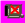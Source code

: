 <?xml version="1.0" encoding="UTF-8"?>
<dia:diagram xmlns:dia="http://www.lysator.liu.se/~alla/dia/">
  <dia:layer name="Hintergrund" visible="true">
    <dia:object type="Standard - Box" version="0" id="O0">
      <dia:attribute name="obj_pos">
        <dia:point val="2.171,0.699"/>
      </dia:attribute>
      <dia:attribute name="obj_bb">
        <dia:rectangle val="2.171,0.699;3.371,1.797"/>
      </dia:attribute>
      <dia:attribute name="elem_corner">
        <dia:point val="2.171,0.699"/>
      </dia:attribute>
      <dia:attribute name="elem_width">
        <dia:real val="1.2"/>
      </dia:attribute>
      <dia:attribute name="elem_height">
        <dia:real val="1.098"/>
      </dia:attribute>
      <dia:attribute name="border_width">
        <dia:real val="0"/>
      </dia:attribute>
      <dia:attribute name="border_color">
        <dia:color val="#ff00ff"/>
      </dia:attribute>
      <dia:attribute name="inner_color">
        <dia:color val="#ff00ff"/>
      </dia:attribute>
      <dia:attribute name="show_background">
        <dia:boolean val="true"/>
      </dia:attribute>
      <dia:attribute name="corner_radius">
        <dia:real val="1.175e-39"/>
      </dia:attribute>
    </dia:object>
    <dia:object type="Cisco - Macintosh" version="0" id="O1">
      <dia:attribute name="obj_pos">
        <dia:point val="2.375,0.887"/>
      </dia:attribute>
      <dia:attribute name="obj_bb">
        <dia:rectangle val="2.375,0.887;3.298,1.54"/>
      </dia:attribute>
      <dia:attribute name="elem_corner">
        <dia:point val="2.375,0.887"/>
      </dia:attribute>
      <dia:attribute name="elem_width">
        <dia:real val="0.923"/>
      </dia:attribute>
      <dia:attribute name="elem_height">
        <dia:real val="0.653"/>
      </dia:attribute>
      <dia:attribute name="line_width">
        <dia:real val="0"/>
      </dia:attribute>
      <dia:attribute name="line_colour">
        <dia:color val="#000000"/>
      </dia:attribute>
      <dia:attribute name="fill_colour">
        <dia:color val="#e5e5e5"/>
      </dia:attribute>
      <dia:attribute name="show_background">
        <dia:boolean val="true"/>
      </dia:attribute>
      <dia:attribute name="line_style">
        <dia:enum val="0"/>
        <dia:real val="1"/>
      </dia:attribute>
      <dia:attribute name="flip_horizontal">
        <dia:boolean val="false"/>
      </dia:attribute>
      <dia:attribute name="flip_vertical">
        <dia:boolean val="false"/>
      </dia:attribute>
    </dia:object>
    <dia:object type="Standard - Image" version="0" id="O2">
      <dia:attribute name="obj_pos">
        <dia:point val="2.665,1.005"/>
      </dia:attribute>
      <dia:attribute name="obj_bb">
        <dia:rectangle val="2.64,0.98;3.11,1.346"/>
      </dia:attribute>
      <dia:attribute name="elem_corner">
        <dia:point val="2.665,1.005"/>
      </dia:attribute>
      <dia:attribute name="elem_width">
        <dia:real val="0.42"/>
      </dia:attribute>
      <dia:attribute name="elem_height">
        <dia:real val="0.316"/>
      </dia:attribute>
      <dia:attribute name="border_width">
        <dia:real val="0.05"/>
      </dia:attribute>
      <dia:attribute name="line_style">
        <dia:enum val="4"/>
      </dia:attribute>
      <dia:attribute name="dashlength">
        <dia:real val="0"/>
      </dia:attribute>
      <dia:attribute name="draw_border">
        <dia:boolean val="false"/>
      </dia:attribute>
      <dia:attribute name="keep_aspect">
        <dia:boolean val="true"/>
      </dia:attribute>
      <dia:attribute name="file">
        <dia:string>#Fractal.png#</dia:string>
      </dia:attribute>
    </dia:object>
    <dia:group>
      <dia:object type="Standard - Line" version="0" id="O3">
        <dia:attribute name="obj_pos">
          <dia:point val="2.667,0.932"/>
        </dia:attribute>
        <dia:attribute name="obj_bb">
          <dia:rectangle val="2.596,0.861;3.138,1.403"/>
        </dia:attribute>
        <dia:attribute name="conn_endpoints">
          <dia:point val="2.667,0.932"/>
          <dia:point val="3.067,1.332"/>
        </dia:attribute>
        <dia:attribute name="numcp">
          <dia:int val="1"/>
        </dia:attribute>
        <dia:attribute name="line_color">
          <dia:color val="#ff0000"/>
        </dia:attribute>
      </dia:object>
      <dia:object type="Standard - Line" version="0" id="O4">
        <dia:attribute name="obj_pos">
          <dia:point val="2.667,1.332"/>
        </dia:attribute>
        <dia:attribute name="obj_bb">
          <dia:rectangle val="2.596,0.874;3.138,1.403"/>
        </dia:attribute>
        <dia:attribute name="conn_endpoints">
          <dia:point val="2.667,1.332"/>
          <dia:point val="3.067,0.944"/>
        </dia:attribute>
        <dia:attribute name="numcp">
          <dia:int val="1"/>
        </dia:attribute>
        <dia:attribute name="line_color">
          <dia:color val="#ff0000"/>
        </dia:attribute>
      </dia:object>
    </dia:group>
  </dia:layer>
</dia:diagram>
